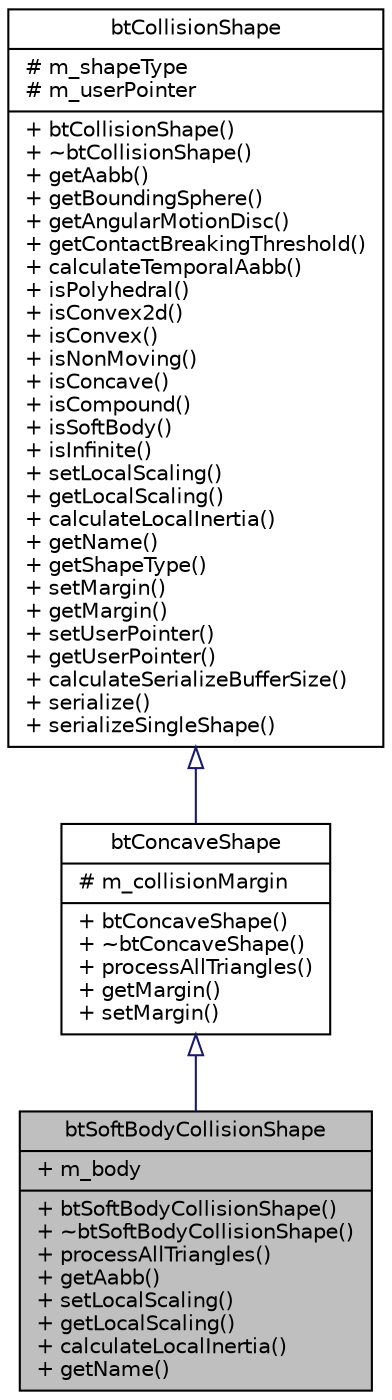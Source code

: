 digraph G
{
  edge [fontname="Helvetica",fontsize="10",labelfontname="Helvetica",labelfontsize="10"];
  node [fontname="Helvetica",fontsize="10",shape=record];
  Node1 [label="{btSoftBodyCollisionShape\n|+ m_body\l|+ btSoftBodyCollisionShape()\l+ ~btSoftBodyCollisionShape()\l+ processAllTriangles()\l+ getAabb()\l+ setLocalScaling()\l+ getLocalScaling()\l+ calculateLocalInertia()\l+ getName()\l}",height=0.2,width=0.4,color="black", fillcolor="grey75", style="filled" fontcolor="black"];
  Node2 -> Node1 [dir=back,color="midnightblue",fontsize="10",style="solid",arrowtail="empty",fontname="Helvetica"];
  Node2 [label="{btConcaveShape\n|# m_collisionMargin\l|+ btConcaveShape()\l+ ~btConcaveShape()\l+ processAllTriangles()\l+ getMargin()\l+ setMargin()\l}",height=0.2,width=0.4,color="black", fillcolor="white", style="filled",URL="$d7/da0/classbtConcaveShape.html"];
  Node3 -> Node2 [dir=back,color="midnightblue",fontsize="10",style="solid",arrowtail="empty",fontname="Helvetica"];
  Node3 [label="{btCollisionShape\n|# m_shapeType\l# m_userPointer\l|+ btCollisionShape()\l+ ~btCollisionShape()\l+ getAabb()\l+ getBoundingSphere()\l+ getAngularMotionDisc()\l+ getContactBreakingThreshold()\l+ calculateTemporalAabb()\l+ isPolyhedral()\l+ isConvex2d()\l+ isConvex()\l+ isNonMoving()\l+ isConcave()\l+ isCompound()\l+ isSoftBody()\l+ isInfinite()\l+ setLocalScaling()\l+ getLocalScaling()\l+ calculateLocalInertia()\l+ getName()\l+ getShapeType()\l+ setMargin()\l+ getMargin()\l+ setUserPointer()\l+ getUserPointer()\l+ calculateSerializeBufferSize()\l+ serialize()\l+ serializeSingleShape()\l}",height=0.2,width=0.4,color="black", fillcolor="white", style="filled",URL="$d7/dd7/classbtCollisionShape.html",tooltip="The btCollisionShape class provides an interface for collision shapes that can be shared among btColl..."];
}
